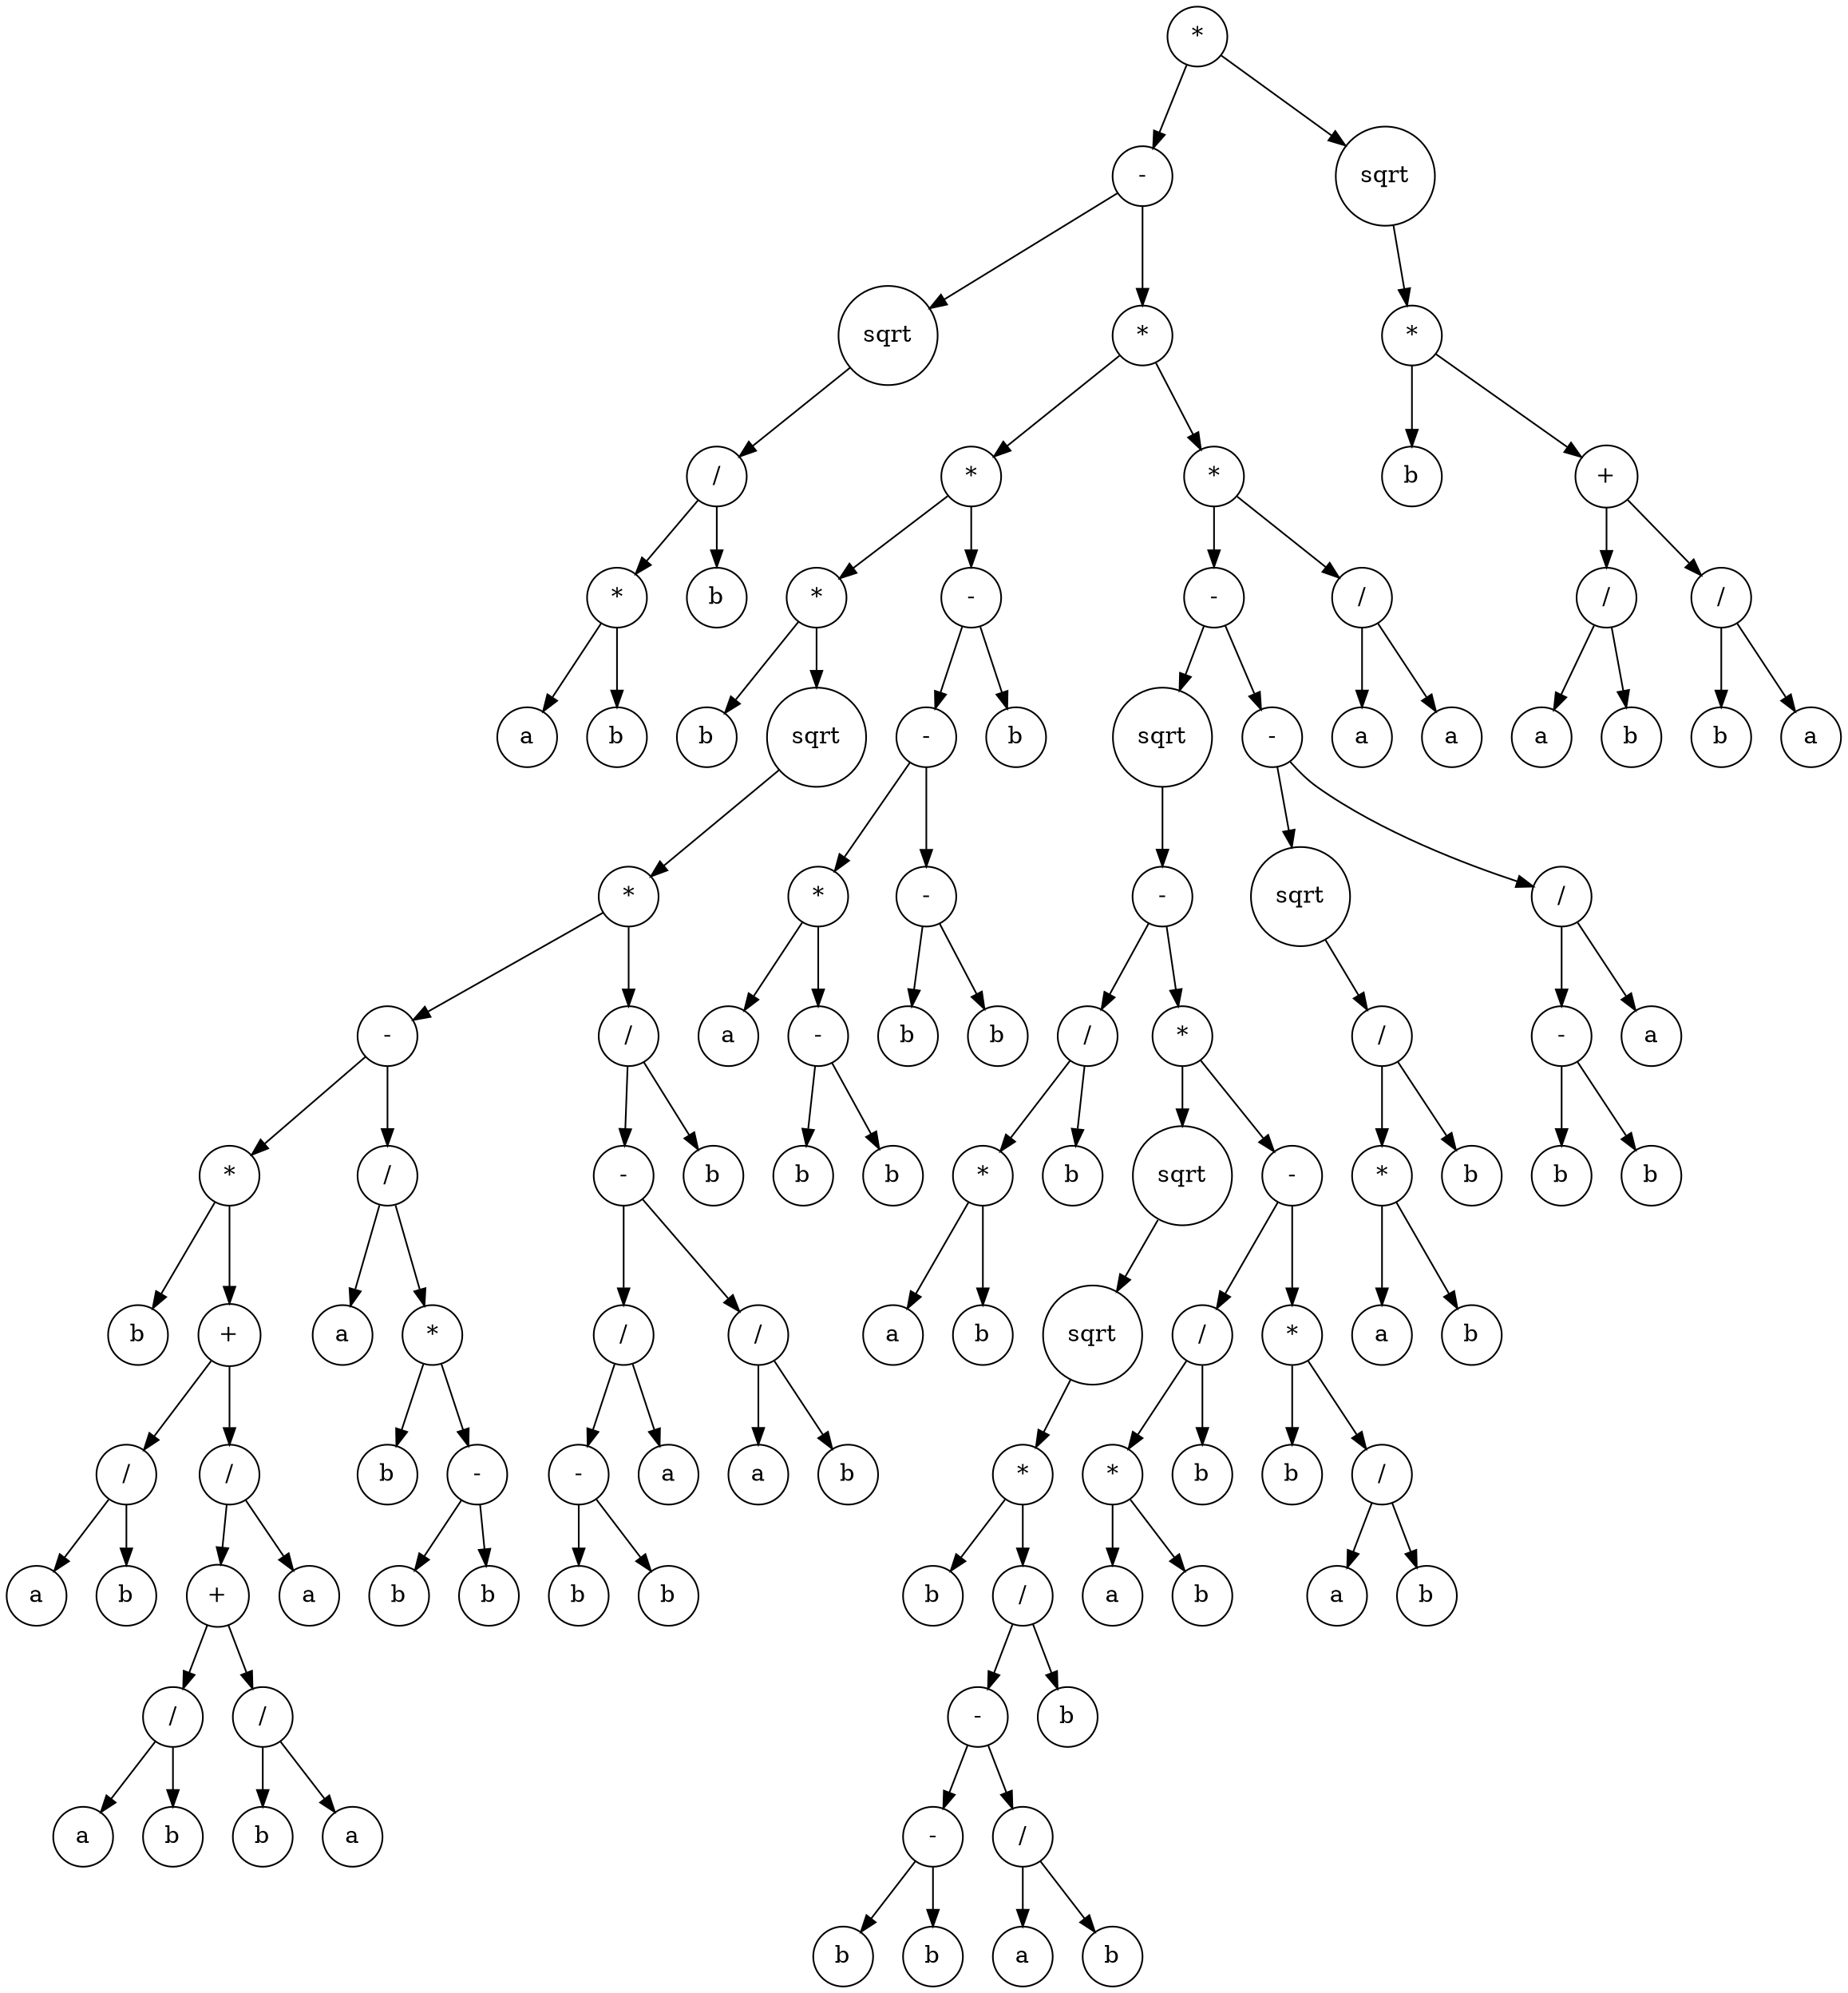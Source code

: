 digraph g {
graph [ordering=out];
node [shape=circle];
n[label = "*"];
n0[label = "-"];
n00[label = "sqrt"];
n000[label = "/"];
n0000[label = "*"];
n00000[label = "a"];
n0000 -> n00000;
n00001[label = "b"];
n0000 -> n00001;
n000 -> n0000;
n0001[label = "b"];
n000 -> n0001;
n00 -> n000;
n0 -> n00;
n01[label = "*"];
n010[label = "*"];
n0100[label = "*"];
n01000[label = "b"];
n0100 -> n01000;
n01001[label = "sqrt"];
n010010[label = "*"];
n0100100[label = "-"];
n01001000[label = "*"];
n010010000[label = "b"];
n01001000 -> n010010000;
n010010001[label = "+"];
n0100100010[label = "/"];
n01001000100[label = "a"];
n0100100010 -> n01001000100;
n01001000101[label = "b"];
n0100100010 -> n01001000101;
n010010001 -> n0100100010;
n0100100011[label = "/"];
n01001000110[label = "+"];
n010010001100[label = "/"];
n0100100011000[label = "a"];
n010010001100 -> n0100100011000;
n0100100011001[label = "b"];
n010010001100 -> n0100100011001;
n01001000110 -> n010010001100;
n010010001101[label = "/"];
n0100100011010[label = "b"];
n010010001101 -> n0100100011010;
n0100100011011[label = "a"];
n010010001101 -> n0100100011011;
n01001000110 -> n010010001101;
n0100100011 -> n01001000110;
n01001000111[label = "a"];
n0100100011 -> n01001000111;
n010010001 -> n0100100011;
n01001000 -> n010010001;
n0100100 -> n01001000;
n01001001[label = "/"];
n010010010[label = "a"];
n01001001 -> n010010010;
n010010011[label = "*"];
n0100100110[label = "b"];
n010010011 -> n0100100110;
n0100100111[label = "-"];
n01001001110[label = "b"];
n0100100111 -> n01001001110;
n01001001111[label = "b"];
n0100100111 -> n01001001111;
n010010011 -> n0100100111;
n01001001 -> n010010011;
n0100100 -> n01001001;
n010010 -> n0100100;
n0100101[label = "/"];
n01001010[label = "-"];
n010010100[label = "/"];
n0100101000[label = "-"];
n01001010000[label = "b"];
n0100101000 -> n01001010000;
n01001010001[label = "b"];
n0100101000 -> n01001010001;
n010010100 -> n0100101000;
n0100101001[label = "a"];
n010010100 -> n0100101001;
n01001010 -> n010010100;
n010010101[label = "/"];
n0100101010[label = "a"];
n010010101 -> n0100101010;
n0100101011[label = "b"];
n010010101 -> n0100101011;
n01001010 -> n010010101;
n0100101 -> n01001010;
n01001011[label = "b"];
n0100101 -> n01001011;
n010010 -> n0100101;
n01001 -> n010010;
n0100 -> n01001;
n010 -> n0100;
n0101[label = "-"];
n01010[label = "-"];
n010100[label = "*"];
n0101000[label = "a"];
n010100 -> n0101000;
n0101001[label = "-"];
n01010010[label = "b"];
n0101001 -> n01010010;
n01010011[label = "b"];
n0101001 -> n01010011;
n010100 -> n0101001;
n01010 -> n010100;
n010101[label = "-"];
n0101010[label = "b"];
n010101 -> n0101010;
n0101011[label = "b"];
n010101 -> n0101011;
n01010 -> n010101;
n0101 -> n01010;
n01011[label = "b"];
n0101 -> n01011;
n010 -> n0101;
n01 -> n010;
n011[label = "*"];
n0110[label = "-"];
n01100[label = "sqrt"];
n011000[label = "-"];
n0110000[label = "/"];
n01100000[label = "*"];
n011000000[label = "a"];
n01100000 -> n011000000;
n011000001[label = "b"];
n01100000 -> n011000001;
n0110000 -> n01100000;
n01100001[label = "b"];
n0110000 -> n01100001;
n011000 -> n0110000;
n0110001[label = "*"];
n01100010[label = "sqrt"];
n011000100[label = "sqrt"];
n0110001000[label = "*"];
n01100010000[label = "b"];
n0110001000 -> n01100010000;
n01100010001[label = "/"];
n011000100010[label = "-"];
n0110001000100[label = "-"];
n01100010001000[label = "b"];
n0110001000100 -> n01100010001000;
n01100010001001[label = "b"];
n0110001000100 -> n01100010001001;
n011000100010 -> n0110001000100;
n0110001000101[label = "/"];
n01100010001010[label = "a"];
n0110001000101 -> n01100010001010;
n01100010001011[label = "b"];
n0110001000101 -> n01100010001011;
n011000100010 -> n0110001000101;
n01100010001 -> n011000100010;
n011000100011[label = "b"];
n01100010001 -> n011000100011;
n0110001000 -> n01100010001;
n011000100 -> n0110001000;
n01100010 -> n011000100;
n0110001 -> n01100010;
n01100011[label = "-"];
n011000110[label = "/"];
n0110001100[label = "*"];
n01100011000[label = "a"];
n0110001100 -> n01100011000;
n01100011001[label = "b"];
n0110001100 -> n01100011001;
n011000110 -> n0110001100;
n0110001101[label = "b"];
n011000110 -> n0110001101;
n01100011 -> n011000110;
n011000111[label = "*"];
n0110001110[label = "b"];
n011000111 -> n0110001110;
n0110001111[label = "/"];
n01100011110[label = "a"];
n0110001111 -> n01100011110;
n01100011111[label = "b"];
n0110001111 -> n01100011111;
n011000111 -> n0110001111;
n01100011 -> n011000111;
n0110001 -> n01100011;
n011000 -> n0110001;
n01100 -> n011000;
n0110 -> n01100;
n01101[label = "-"];
n011010[label = "sqrt"];
n0110100[label = "/"];
n01101000[label = "*"];
n011010000[label = "a"];
n01101000 -> n011010000;
n011010001[label = "b"];
n01101000 -> n011010001;
n0110100 -> n01101000;
n01101001[label = "b"];
n0110100 -> n01101001;
n011010 -> n0110100;
n01101 -> n011010;
n011011[label = "/"];
n0110110[label = "-"];
n01101100[label = "b"];
n0110110 -> n01101100;
n01101101[label = "b"];
n0110110 -> n01101101;
n011011 -> n0110110;
n0110111[label = "a"];
n011011 -> n0110111;
n01101 -> n011011;
n0110 -> n01101;
n011 -> n0110;
n0111[label = "/"];
n01110[label = "a"];
n0111 -> n01110;
n01111[label = "a"];
n0111 -> n01111;
n011 -> n0111;
n01 -> n011;
n0 -> n01;
n -> n0;
n1[label = "sqrt"];
n10[label = "*"];
n100[label = "b"];
n10 -> n100;
n101[label = "+"];
n1010[label = "/"];
n10100[label = "a"];
n1010 -> n10100;
n10101[label = "b"];
n1010 -> n10101;
n101 -> n1010;
n1011[label = "/"];
n10110[label = "b"];
n1011 -> n10110;
n10111[label = "a"];
n1011 -> n10111;
n101 -> n1011;
n10 -> n101;
n1 -> n10;
n -> n1;
}
